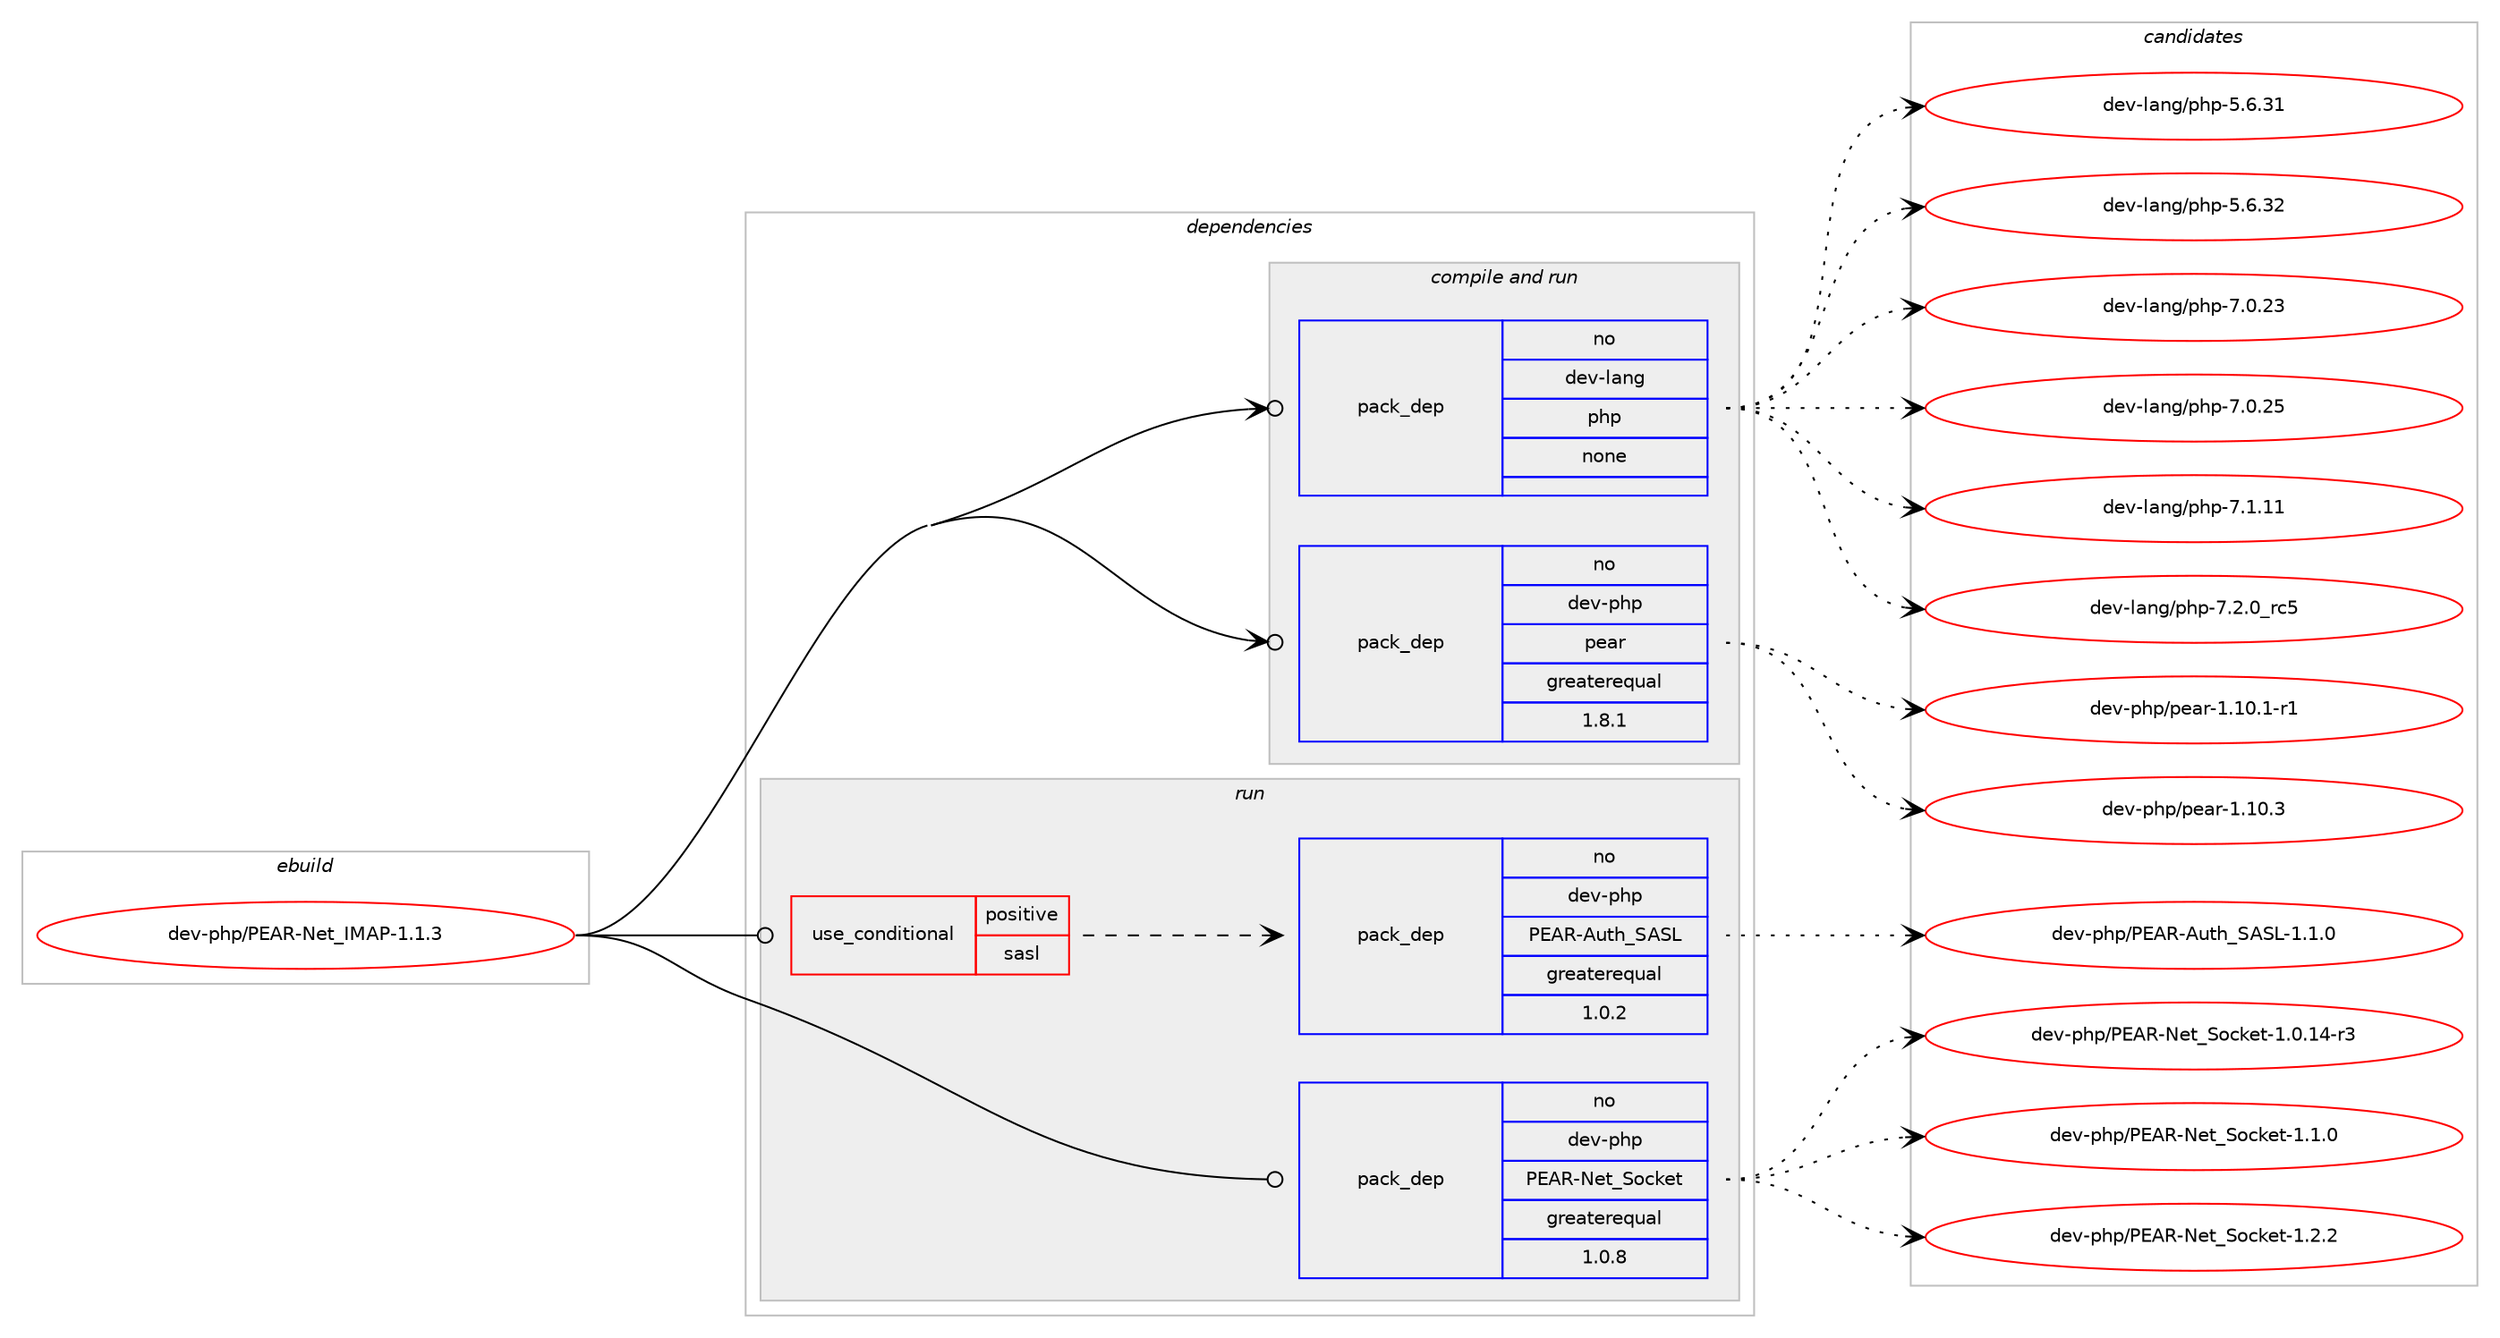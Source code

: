 digraph prolog {

# *************
# Graph options
# *************

newrank=true;
concentrate=true;
compound=true;
graph [rankdir=LR,fontname=Helvetica,fontsize=10,ranksep=1.5];#, ranksep=2.5, nodesep=0.2];
edge  [arrowhead=vee];
node  [fontname=Helvetica,fontsize=10];

# **********
# The ebuild
# **********

subgraph cluster_leftcol {
color=gray;
rank=same;
label=<<i>ebuild</i>>;
id [label="dev-php/PEAR-Net_IMAP-1.1.3", color=red, width=4, href="../dev-php/PEAR-Net_IMAP-1.1.3.svg"];
}

# ****************
# The dependencies
# ****************

subgraph cluster_midcol {
color=gray;
label=<<i>dependencies</i>>;
subgraph cluster_compile {
fillcolor="#eeeeee";
style=filled;
label=<<i>compile</i>>;
}
subgraph cluster_compileandrun {
fillcolor="#eeeeee";
style=filled;
label=<<i>compile and run</i>>;
subgraph pack109997 {
dependency142047 [label=<<TABLE BORDER="0" CELLBORDER="1" CELLSPACING="0" CELLPADDING="4" WIDTH="220"><TR><TD ROWSPAN="6" CELLPADDING="30">pack_dep</TD></TR><TR><TD WIDTH="110">no</TD></TR><TR><TD>dev-lang</TD></TR><TR><TD>php</TD></TR><TR><TD>none</TD></TR><TR><TD></TD></TR></TABLE>>, shape=none, color=blue];
}
id:e -> dependency142047:w [weight=20,style="solid",arrowhead="odotvee"];
subgraph pack109998 {
dependency142048 [label=<<TABLE BORDER="0" CELLBORDER="1" CELLSPACING="0" CELLPADDING="4" WIDTH="220"><TR><TD ROWSPAN="6" CELLPADDING="30">pack_dep</TD></TR><TR><TD WIDTH="110">no</TD></TR><TR><TD>dev-php</TD></TR><TR><TD>pear</TD></TR><TR><TD>greaterequal</TD></TR><TR><TD>1.8.1</TD></TR></TABLE>>, shape=none, color=blue];
}
id:e -> dependency142048:w [weight=20,style="solid",arrowhead="odotvee"];
}
subgraph cluster_run {
fillcolor="#eeeeee";
style=filled;
label=<<i>run</i>>;
subgraph cond28352 {
dependency142049 [label=<<TABLE BORDER="0" CELLBORDER="1" CELLSPACING="0" CELLPADDING="4"><TR><TD ROWSPAN="3" CELLPADDING="10">use_conditional</TD></TR><TR><TD>positive</TD></TR><TR><TD>sasl</TD></TR></TABLE>>, shape=none, color=red];
subgraph pack109999 {
dependency142050 [label=<<TABLE BORDER="0" CELLBORDER="1" CELLSPACING="0" CELLPADDING="4" WIDTH="220"><TR><TD ROWSPAN="6" CELLPADDING="30">pack_dep</TD></TR><TR><TD WIDTH="110">no</TD></TR><TR><TD>dev-php</TD></TR><TR><TD>PEAR-Auth_SASL</TD></TR><TR><TD>greaterequal</TD></TR><TR><TD>1.0.2</TD></TR></TABLE>>, shape=none, color=blue];
}
dependency142049:e -> dependency142050:w [weight=20,style="dashed",arrowhead="vee"];
}
id:e -> dependency142049:w [weight=20,style="solid",arrowhead="odot"];
subgraph pack110000 {
dependency142051 [label=<<TABLE BORDER="0" CELLBORDER="1" CELLSPACING="0" CELLPADDING="4" WIDTH="220"><TR><TD ROWSPAN="6" CELLPADDING="30">pack_dep</TD></TR><TR><TD WIDTH="110">no</TD></TR><TR><TD>dev-php</TD></TR><TR><TD>PEAR-Net_Socket</TD></TR><TR><TD>greaterequal</TD></TR><TR><TD>1.0.8</TD></TR></TABLE>>, shape=none, color=blue];
}
id:e -> dependency142051:w [weight=20,style="solid",arrowhead="odot"];
}
}

# **************
# The candidates
# **************

subgraph cluster_choices {
rank=same;
color=gray;
label=<<i>candidates</i>>;

subgraph choice109997 {
color=black;
nodesep=1;
choice10010111845108971101034711210411245534654465149 [label="dev-lang/php-5.6.31", color=red, width=4,href="../dev-lang/php-5.6.31.svg"];
choice10010111845108971101034711210411245534654465150 [label="dev-lang/php-5.6.32", color=red, width=4,href="../dev-lang/php-5.6.32.svg"];
choice10010111845108971101034711210411245554648465051 [label="dev-lang/php-7.0.23", color=red, width=4,href="../dev-lang/php-7.0.23.svg"];
choice10010111845108971101034711210411245554648465053 [label="dev-lang/php-7.0.25", color=red, width=4,href="../dev-lang/php-7.0.25.svg"];
choice10010111845108971101034711210411245554649464949 [label="dev-lang/php-7.1.11", color=red, width=4,href="../dev-lang/php-7.1.11.svg"];
choice100101118451089711010347112104112455546504648951149953 [label="dev-lang/php-7.2.0_rc5", color=red, width=4,href="../dev-lang/php-7.2.0_rc5.svg"];
dependency142047:e -> choice10010111845108971101034711210411245534654465149:w [style=dotted,weight="100"];
dependency142047:e -> choice10010111845108971101034711210411245534654465150:w [style=dotted,weight="100"];
dependency142047:e -> choice10010111845108971101034711210411245554648465051:w [style=dotted,weight="100"];
dependency142047:e -> choice10010111845108971101034711210411245554648465053:w [style=dotted,weight="100"];
dependency142047:e -> choice10010111845108971101034711210411245554649464949:w [style=dotted,weight="100"];
dependency142047:e -> choice100101118451089711010347112104112455546504648951149953:w [style=dotted,weight="100"];
}
subgraph choice109998 {
color=black;
nodesep=1;
choice100101118451121041124711210197114454946494846494511449 [label="dev-php/pear-1.10.1-r1", color=red, width=4,href="../dev-php/pear-1.10.1-r1.svg"];
choice10010111845112104112471121019711445494649484651 [label="dev-php/pear-1.10.3", color=red, width=4,href="../dev-php/pear-1.10.3.svg"];
dependency142048:e -> choice100101118451121041124711210197114454946494846494511449:w [style=dotted,weight="100"];
dependency142048:e -> choice10010111845112104112471121019711445494649484651:w [style=dotted,weight="100"];
}
subgraph choice109999 {
color=black;
nodesep=1;
choice10010111845112104112478069658245651171161049583658376454946494648 [label="dev-php/PEAR-Auth_SASL-1.1.0", color=red, width=4,href="../dev-php/PEAR-Auth_SASL-1.1.0.svg"];
dependency142050:e -> choice10010111845112104112478069658245651171161049583658376454946494648:w [style=dotted,weight="100"];
}
subgraph choice110000 {
color=black;
nodesep=1;
choice1001011184511210411247806965824578101116958311199107101116454946484649524511451 [label="dev-php/PEAR-Net_Socket-1.0.14-r3", color=red, width=4,href="../dev-php/PEAR-Net_Socket-1.0.14-r3.svg"];
choice1001011184511210411247806965824578101116958311199107101116454946494648 [label="dev-php/PEAR-Net_Socket-1.1.0", color=red, width=4,href="../dev-php/PEAR-Net_Socket-1.1.0.svg"];
choice1001011184511210411247806965824578101116958311199107101116454946504650 [label="dev-php/PEAR-Net_Socket-1.2.2", color=red, width=4,href="../dev-php/PEAR-Net_Socket-1.2.2.svg"];
dependency142051:e -> choice1001011184511210411247806965824578101116958311199107101116454946484649524511451:w [style=dotted,weight="100"];
dependency142051:e -> choice1001011184511210411247806965824578101116958311199107101116454946494648:w [style=dotted,weight="100"];
dependency142051:e -> choice1001011184511210411247806965824578101116958311199107101116454946504650:w [style=dotted,weight="100"];
}
}

}

